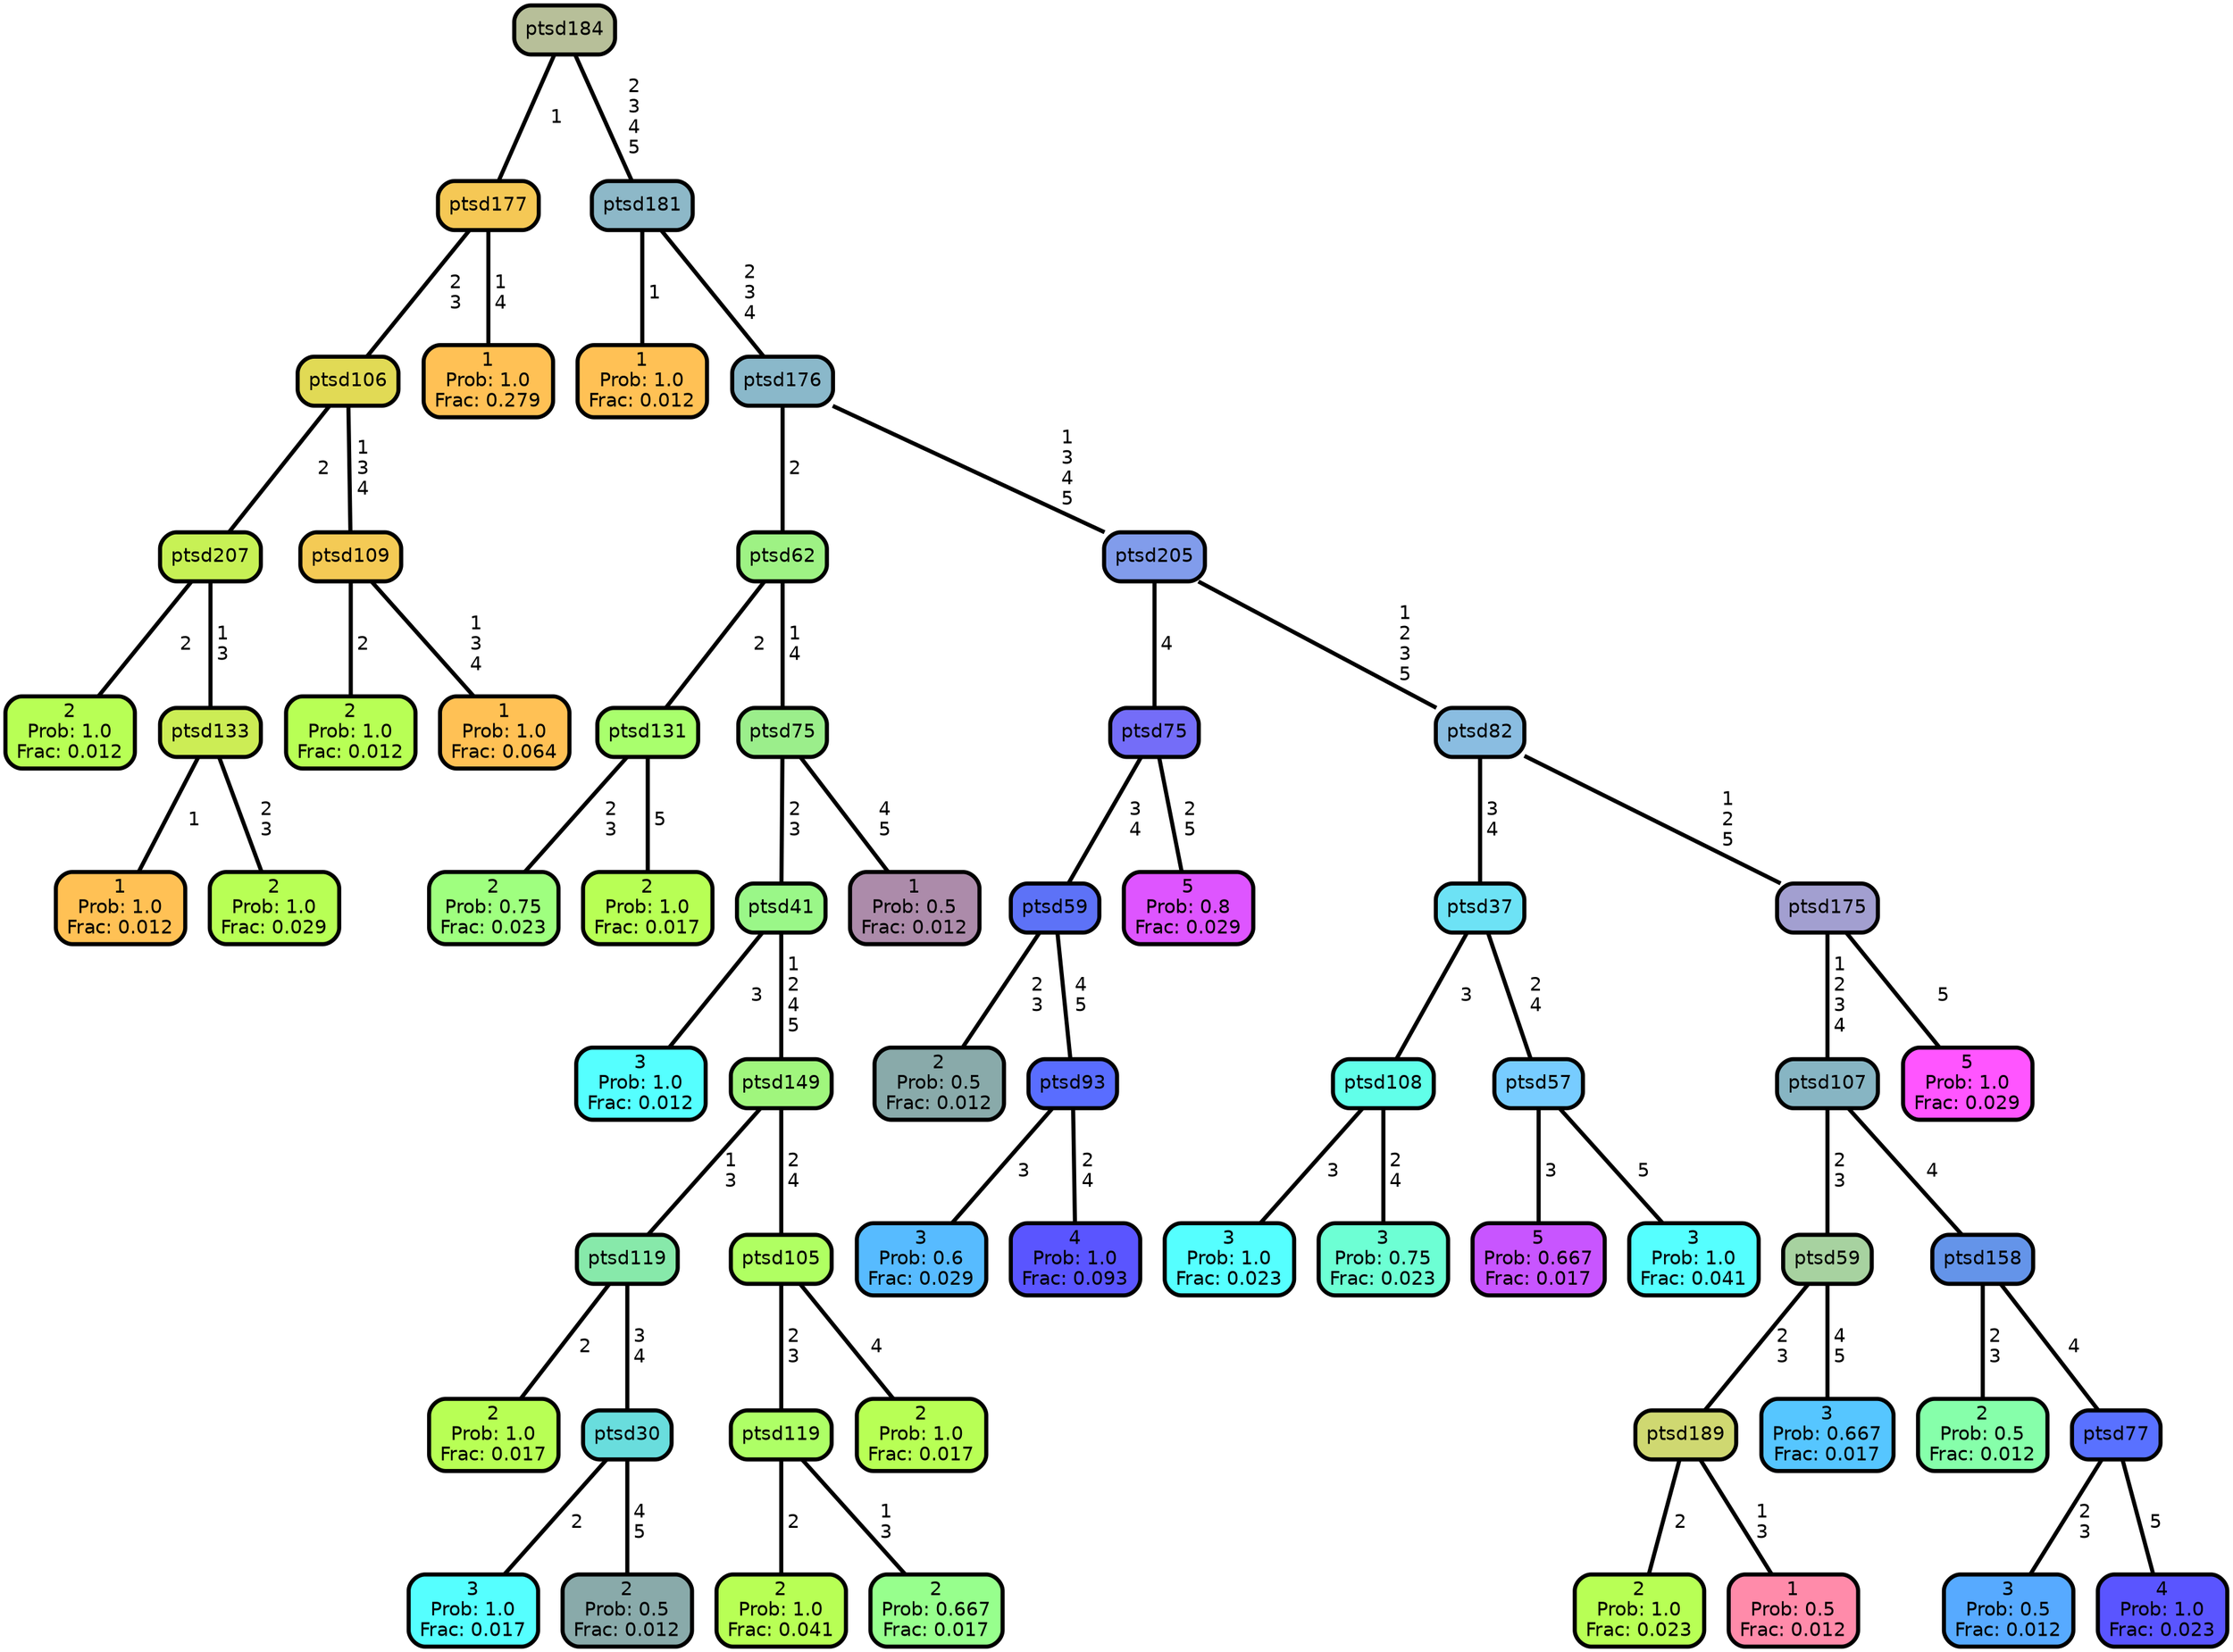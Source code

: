 graph Tree {
node [shape=box, style="filled, rounded",color="black",penwidth="3",fontcolor="black",                 fontname=helvetica] ;
graph [ranksep="0 equally", splines=straight,                 bgcolor=transparent, dpi=200] ;
edge [fontname=helvetica, color=black] ;
0 [label="2
Prob: 1.0
Frac: 0.012", fillcolor="#b8ff55"] ;
1 [label="ptsd207", fillcolor="#c7f155"] ;
2 [label="1
Prob: 1.0
Frac: 0.012", fillcolor="#ffc155"] ;
3 [label="ptsd133", fillcolor="#cced55"] ;
4 [label="2
Prob: 1.0
Frac: 0.029", fillcolor="#b8ff55"] ;
5 [label="ptsd106", fillcolor="#e1da55"] ;
6 [label="2
Prob: 1.0
Frac: 0.012", fillcolor="#b8ff55"] ;
7 [label="ptsd109", fillcolor="#f4ca55"] ;
8 [label="1
Prob: 1.0
Frac: 0.064", fillcolor="#ffc155"] ;
9 [label="ptsd177", fillcolor="#f5c855"] ;
10 [label="1
Prob: 1.0
Frac: 0.279", fillcolor="#ffc155"] ;
11 [label="ptsd184", fillcolor="#b7bf99"] ;
12 [label="1
Prob: 1.0
Frac: 0.012", fillcolor="#ffc155"] ;
13 [label="ptsd181", fillcolor="#8db8c8"] ;
14 [label="2
Prob: 0.75
Frac: 0.023", fillcolor="#9fff7f"] ;
15 [label="ptsd131", fillcolor="#a9ff6d"] ;
16 [label="2
Prob: 1.0
Frac: 0.017", fillcolor="#b8ff55"] ;
17 [label="ptsd62", fillcolor="#9ef284"] ;
18 [label="3
Prob: 1.0
Frac: 0.012", fillcolor="#55ffff"] ;
19 [label="ptsd41", fillcolor="#9af788"] ;
20 [label="2
Prob: 1.0
Frac: 0.017", fillcolor="#b8ff55"] ;
21 [label="ptsd119", fillcolor="#87e9aa"] ;
22 [label="3
Prob: 1.0
Frac: 0.017", fillcolor="#55ffff"] ;
23 [label="ptsd30", fillcolor="#69dddd"] ;
24 [label="2
Prob: 0.5
Frac: 0.012", fillcolor="#89aaaa"] ;
25 [label="ptsd149", fillcolor="#a0f67d"] ;
26 [label="2
Prob: 1.0
Frac: 0.041", fillcolor="#b8ff55"] ;
27 [label="ptsd119", fillcolor="#aeff66"] ;
28 [label="2
Prob: 0.667
Frac: 0.017", fillcolor="#97ff8d"] ;
29 [label="ptsd105", fillcolor="#b0ff62"] ;
30 [label="2
Prob: 1.0
Frac: 0.017", fillcolor="#b8ff55"] ;
31 [label="ptsd75", fillcolor="#9bee8b"] ;
32 [label="1
Prob: 0.5
Frac: 0.012", fillcolor="#ac8baa"] ;
33 [label="ptsd176", fillcolor="#8ab8ca"] ;
34 [label="2
Prob: 0.5
Frac: 0.012", fillcolor="#89aaaa"] ;
35 [label="ptsd59", fillcolor="#5d72f7"] ;
36 [label="3
Prob: 0.6
Frac: 0.029", fillcolor="#57bbff"] ;
37 [label="ptsd93", fillcolor="#596dff"] ;
38 [label="4
Prob: 1.0
Frac: 0.093", fillcolor="#5a55ff"] ;
39 [label="ptsd75", fillcolor="#746df8"] ;
40 [label="5
Prob: 0.8
Frac: 0.029", fillcolor="#de55ff"] ;
41 [label="ptsd205", fillcolor="#819ceb"] ;
42 [label="3
Prob: 1.0
Frac: 0.023", fillcolor="#55ffff"] ;
43 [label="ptsd108", fillcolor="#61ffe9"] ;
44 [label="3
Prob: 0.75
Frac: 0.023", fillcolor="#6dffd4"] ;
45 [label="ptsd37", fillcolor="#6de2f5"] ;
46 [label="5
Prob: 0.667
Frac: 0.017", fillcolor="#c855ff"] ;
47 [label="ptsd57", fillcolor="#77ccff"] ;
48 [label="3
Prob: 1.0
Frac: 0.041", fillcolor="#55ffff"] ;
49 [label="ptsd82", fillcolor="#8abde1"] ;
50 [label="2
Prob: 1.0
Frac: 0.023", fillcolor="#b8ff55"] ;
51 [label="ptsd189", fillcolor="#cfd871"] ;
52 [label="1
Prob: 0.5
Frac: 0.012", fillcolor="#ff8baa"] ;
53 [label="ptsd59", fillcolor="#a7d2a0"] ;
54 [label="3
Prob: 0.667
Frac: 0.017", fillcolor="#56c6ff"] ;
55 [label="ptsd107", fillcolor="#87b5c3"] ;
56 [label="2
Prob: 0.5
Frac: 0.012", fillcolor="#86ffaa"] ;
57 [label="ptsd158", fillcolor="#6494e9"] ;
58 [label="3
Prob: 0.5
Frac: 0.012", fillcolor="#57aaff"] ;
59 [label="ptsd77", fillcolor="#5971ff"] ;
60 [label="4
Prob: 1.0
Frac: 0.023", fillcolor="#5a55ff"] ;
61 [label="ptsd175", fillcolor="#a29fd0"] ;
62 [label="5
Prob: 1.0
Frac: 0.029", fillcolor="#ff55ff"] ;
1 -- 0 [label=" 2",penwidth=3] ;
1 -- 3 [label=" 1\n 3",penwidth=3] ;
3 -- 2 [label=" 1",penwidth=3] ;
3 -- 4 [label=" 2\n 3",penwidth=3] ;
5 -- 1 [label=" 2",penwidth=3] ;
5 -- 7 [label=" 1\n 3\n 4",penwidth=3] ;
7 -- 6 [label=" 2",penwidth=3] ;
7 -- 8 [label=" 1\n 3\n 4",penwidth=3] ;
9 -- 5 [label=" 2\n 3",penwidth=3] ;
9 -- 10 [label=" 1\n 4",penwidth=3] ;
11 -- 9 [label=" 1",penwidth=3] ;
11 -- 13 [label=" 2\n 3\n 4\n 5",penwidth=3] ;
13 -- 12 [label=" 1",penwidth=3] ;
13 -- 33 [label=" 2\n 3\n 4",penwidth=3] ;
15 -- 14 [label=" 2\n 3",penwidth=3] ;
15 -- 16 [label=" 5",penwidth=3] ;
17 -- 15 [label=" 2",penwidth=3] ;
17 -- 31 [label=" 1\n 4",penwidth=3] ;
19 -- 18 [label=" 3",penwidth=3] ;
19 -- 25 [label=" 1\n 2\n 4\n 5",penwidth=3] ;
21 -- 20 [label=" 2",penwidth=3] ;
21 -- 23 [label=" 3\n 4",penwidth=3] ;
23 -- 22 [label=" 2",penwidth=3] ;
23 -- 24 [label=" 4\n 5",penwidth=3] ;
25 -- 21 [label=" 1\n 3",penwidth=3] ;
25 -- 29 [label=" 2\n 4",penwidth=3] ;
27 -- 26 [label=" 2",penwidth=3] ;
27 -- 28 [label=" 1\n 3",penwidth=3] ;
29 -- 27 [label=" 2\n 3",penwidth=3] ;
29 -- 30 [label=" 4",penwidth=3] ;
31 -- 19 [label=" 2\n 3",penwidth=3] ;
31 -- 32 [label=" 4\n 5",penwidth=3] ;
33 -- 17 [label=" 2",penwidth=3] ;
33 -- 41 [label=" 1\n 3\n 4\n 5",penwidth=3] ;
35 -- 34 [label=" 2\n 3",penwidth=3] ;
35 -- 37 [label=" 4\n 5",penwidth=3] ;
37 -- 36 [label=" 3",penwidth=3] ;
37 -- 38 [label=" 2\n 4",penwidth=3] ;
39 -- 35 [label=" 3\n 4",penwidth=3] ;
39 -- 40 [label=" 2\n 5",penwidth=3] ;
41 -- 39 [label=" 4",penwidth=3] ;
41 -- 49 [label=" 1\n 2\n 3\n 5",penwidth=3] ;
43 -- 42 [label=" 3",penwidth=3] ;
43 -- 44 [label=" 2\n 4",penwidth=3] ;
45 -- 43 [label=" 3",penwidth=3] ;
45 -- 47 [label=" 2\n 4",penwidth=3] ;
47 -- 46 [label=" 3",penwidth=3] ;
47 -- 48 [label=" 5",penwidth=3] ;
49 -- 45 [label=" 3\n 4",penwidth=3] ;
49 -- 61 [label=" 1\n 2\n 5",penwidth=3] ;
51 -- 50 [label=" 2",penwidth=3] ;
51 -- 52 [label=" 1\n 3",penwidth=3] ;
53 -- 51 [label=" 2\n 3",penwidth=3] ;
53 -- 54 [label=" 4\n 5",penwidth=3] ;
55 -- 53 [label=" 2\n 3",penwidth=3] ;
55 -- 57 [label=" 4",penwidth=3] ;
57 -- 56 [label=" 2\n 3",penwidth=3] ;
57 -- 59 [label=" 4",penwidth=3] ;
59 -- 58 [label=" 2\n 3",penwidth=3] ;
59 -- 60 [label=" 5",penwidth=3] ;
61 -- 55 [label=" 1\n 2\n 3\n 4",penwidth=3] ;
61 -- 62 [label=" 5",penwidth=3] ;
{rank = same;}}
